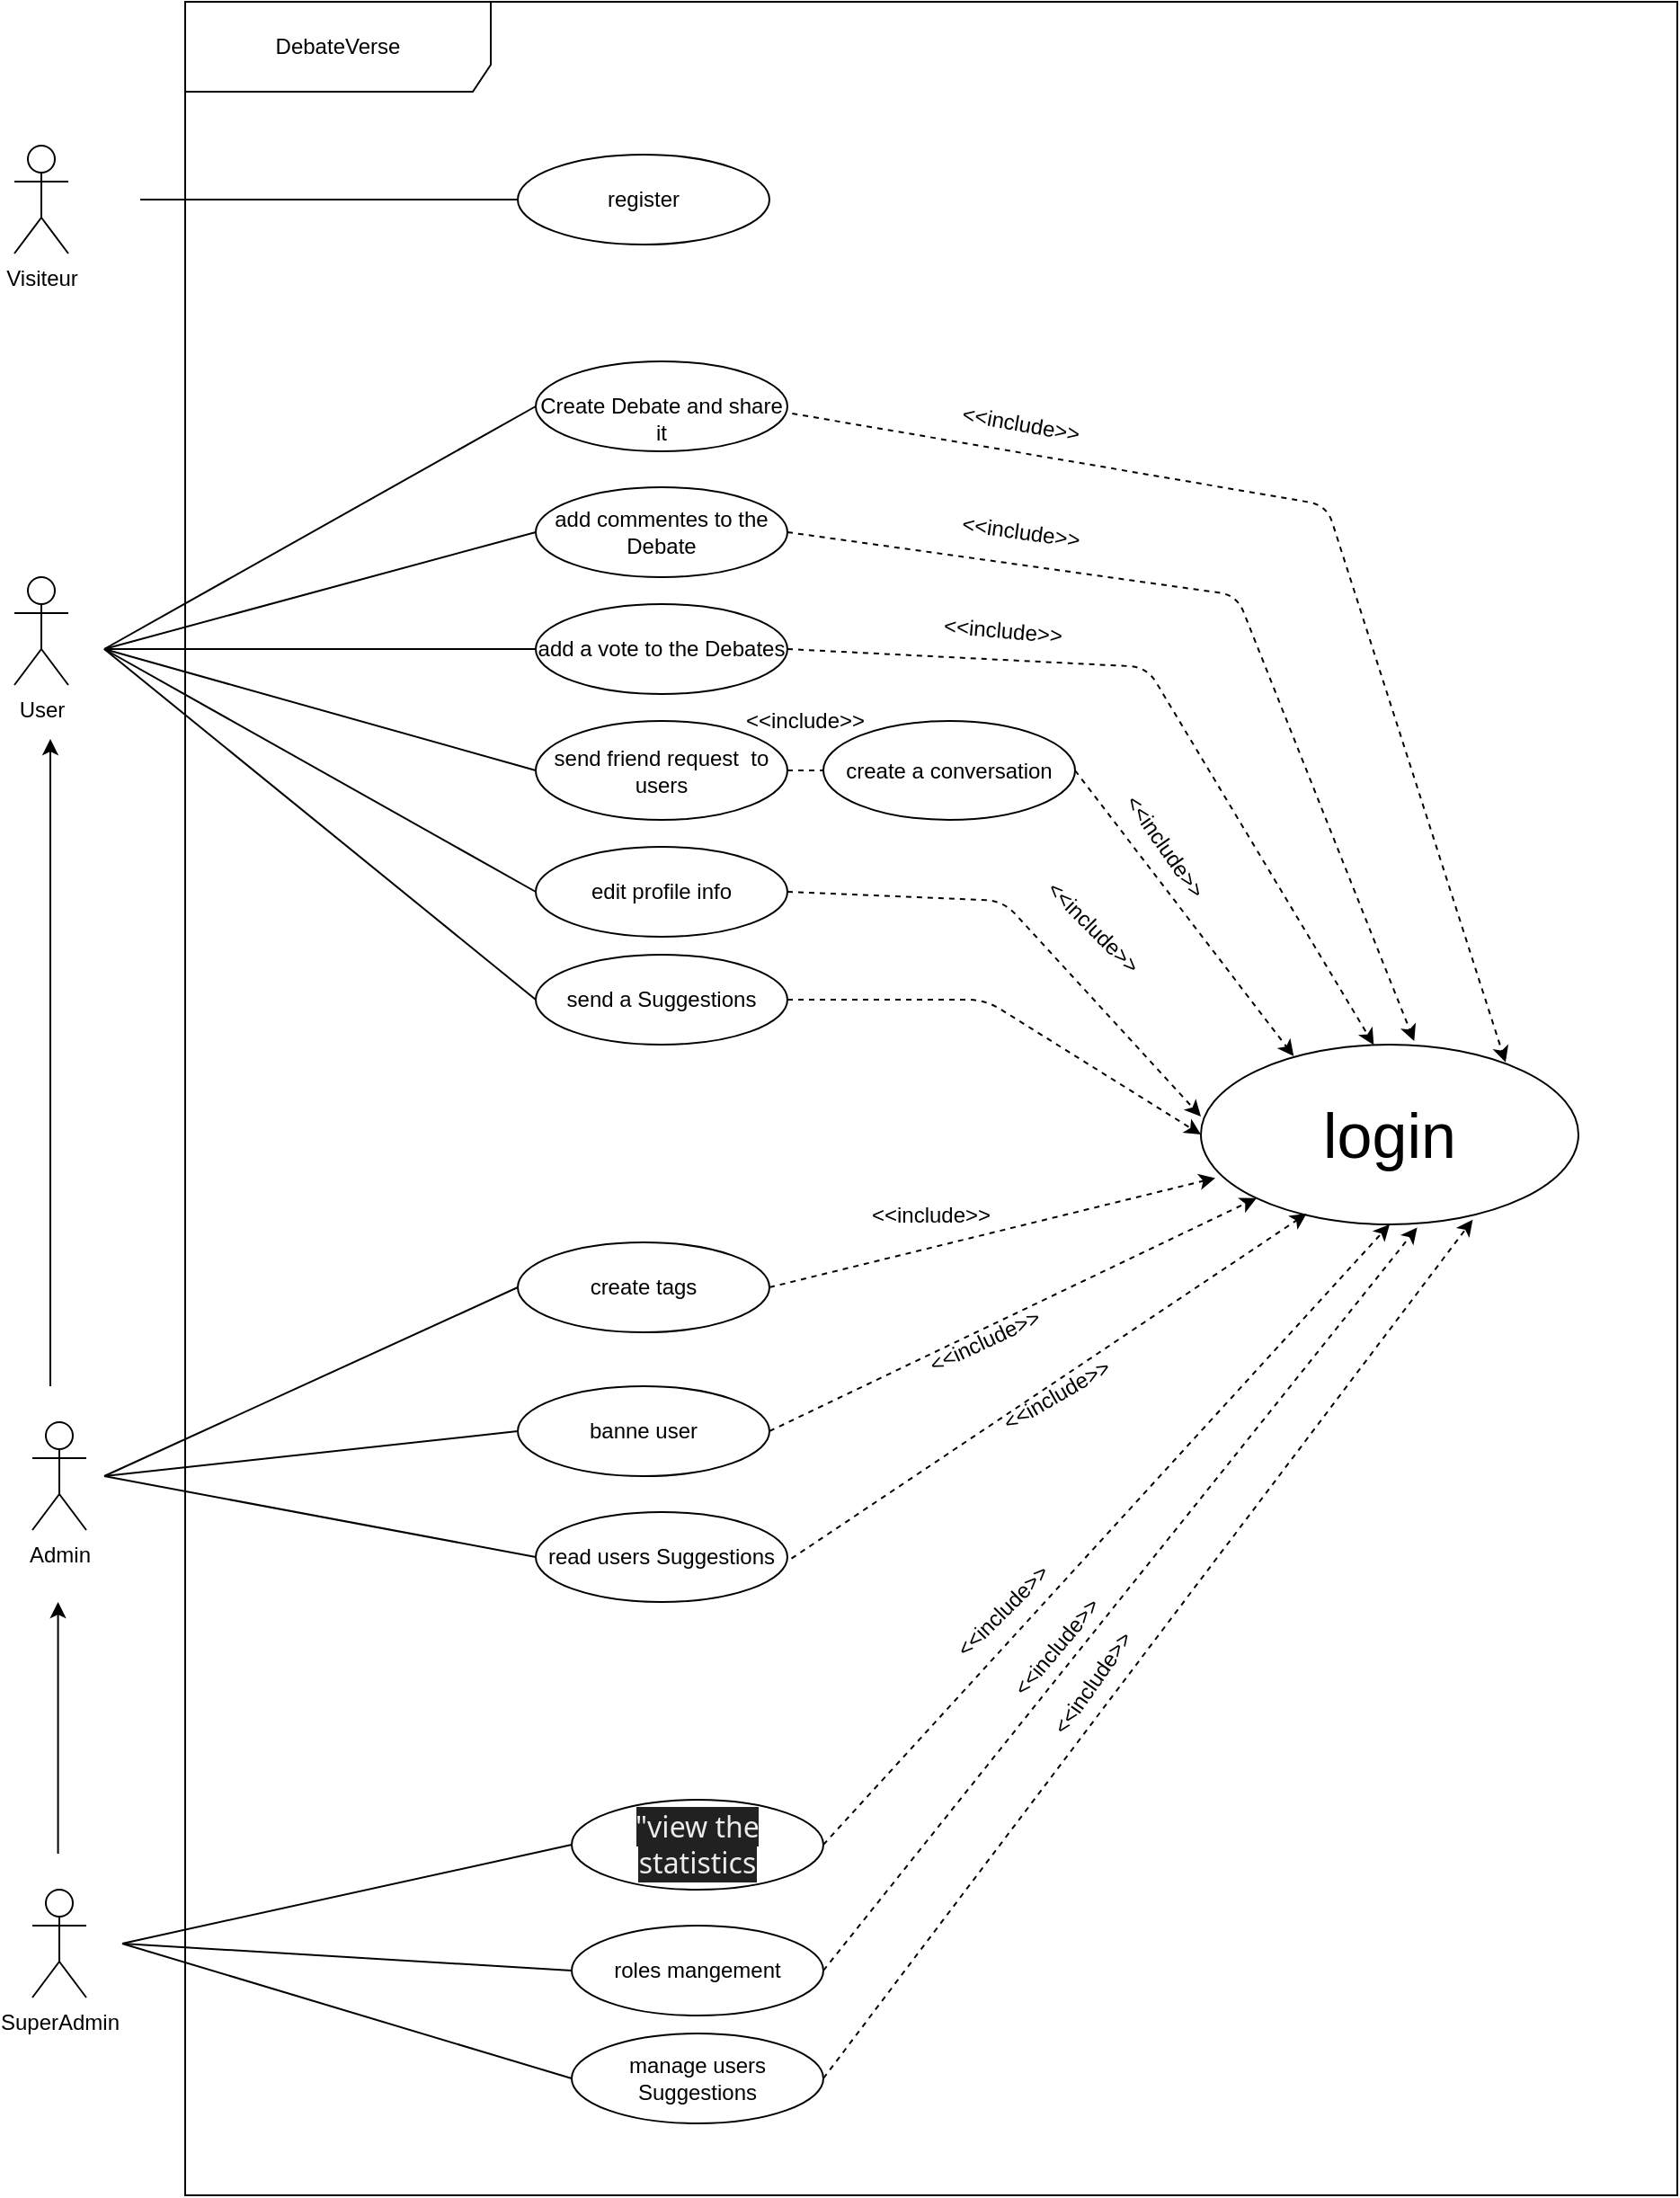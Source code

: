 <mxfile>
    <diagram id="1t8ivfm7KTQ6anX4z2tU" name="Page-1">
        <mxGraphModel dx="1283" dy="260" grid="1" gridSize="10" guides="1" tooltips="1" connect="1" arrows="1" fold="1" page="1" pageScale="1" pageWidth="850" pageHeight="1100" math="0" shadow="0">
            <root>
                <mxCell id="0"/>
                <mxCell id="1" parent="0"/>
                <mxCell id="70" value="" style="endArrow=classic;html=1;fontSize=12;exitX=1;exitY=0.5;exitDx=0;exitDy=0;dashed=1;" parent="1" source="33" target="8" edge="1">
                    <mxGeometry width="50" height="50" relative="1" as="geometry">
                        <mxPoint x="300" y="760" as="sourcePoint"/>
                        <mxPoint x="350" y="710" as="targetPoint"/>
                    </mxGeometry>
                </mxCell>
                <mxCell id="3" value="User" style="shape=umlActor;verticalLabelPosition=bottom;verticalAlign=top;html=1;" parent="1" vertex="1">
                    <mxGeometry x="-150" y="330" width="30" height="60" as="geometry"/>
                </mxCell>
                <mxCell id="4" value="&lt;br&gt;Create Debate and share it" style="ellipse;whiteSpace=wrap;html=1;" parent="1" vertex="1">
                    <mxGeometry x="140" y="210" width="140" height="50" as="geometry"/>
                </mxCell>
                <mxCell id="5" value="add commentes to the Debate" style="ellipse;whiteSpace=wrap;html=1;" parent="1" vertex="1">
                    <mxGeometry x="140" y="280" width="140" height="50" as="geometry"/>
                </mxCell>
                <mxCell id="6" value="add a vote to the Debates" style="ellipse;whiteSpace=wrap;html=1;" parent="1" vertex="1">
                    <mxGeometry x="140" y="345" width="140" height="50" as="geometry"/>
                </mxCell>
                <mxCell id="8" value="&lt;font style=&quot;font-size: 35px;&quot;&gt;login&lt;/font&gt;" style="ellipse;whiteSpace=wrap;html=1;" parent="1" vertex="1">
                    <mxGeometry x="510" y="590" width="210" height="100" as="geometry"/>
                </mxCell>
                <mxCell id="9" value="" style="endArrow=none;html=1;fontSize=22;exitX=0;exitY=0.5;exitDx=0;exitDy=0;" parent="1" source="4" edge="1">
                    <mxGeometry width="50" height="50" relative="1" as="geometry">
                        <mxPoint x="260" y="310" as="sourcePoint"/>
                        <mxPoint x="-100" y="370" as="targetPoint"/>
                    </mxGeometry>
                </mxCell>
                <mxCell id="10" value="" style="endArrow=none;html=1;fontSize=22;exitX=0;exitY=0.5;exitDx=0;exitDy=0;" parent="1" source="5" edge="1">
                    <mxGeometry width="50" height="50" relative="1" as="geometry">
                        <mxPoint x="260" y="310" as="sourcePoint"/>
                        <mxPoint x="-100" y="370" as="targetPoint"/>
                    </mxGeometry>
                </mxCell>
                <mxCell id="11" value="" style="endArrow=none;html=1;fontSize=22;exitX=0;exitY=0.5;exitDx=0;exitDy=0;" parent="1" source="6" edge="1">
                    <mxGeometry width="50" height="50" relative="1" as="geometry">
                        <mxPoint x="190" y="300" as="sourcePoint"/>
                        <mxPoint x="-100" y="370" as="targetPoint"/>
                    </mxGeometry>
                </mxCell>
                <mxCell id="20" value="" style="endArrow=none;html=1;fontSize=22;exitX=0;exitY=0.5;exitDx=0;exitDy=0;" parent="1" source="32" edge="1">
                    <mxGeometry width="50" height="50" relative="1" as="geometry">
                        <mxPoint x="140.0" y="795" as="sourcePoint"/>
                        <mxPoint x="-100" y="830" as="targetPoint"/>
                    </mxGeometry>
                </mxCell>
                <mxCell id="21" value="" style="endArrow=none;html=1;fontSize=22;exitX=0;exitY=0.5;exitDx=0;exitDy=0;" parent="1" source="33" edge="1">
                    <mxGeometry width="50" height="50" relative="1" as="geometry">
                        <mxPoint x="130" y="890" as="sourcePoint"/>
                        <mxPoint x="-100" y="830" as="targetPoint"/>
                    </mxGeometry>
                </mxCell>
                <mxCell id="23" value="" style="endArrow=classic;html=1;fontSize=22;" parent="1" edge="1">
                    <mxGeometry width="50" height="50" relative="1" as="geometry">
                        <mxPoint x="-130" y="780" as="sourcePoint"/>
                        <mxPoint x="-130" y="420" as="targetPoint"/>
                    </mxGeometry>
                </mxCell>
                <mxCell id="24" value="Admin" style="shape=umlActor;verticalLabelPosition=bottom;verticalAlign=top;html=1;" parent="1" vertex="1">
                    <mxGeometry x="-140" y="800" width="30" height="60" as="geometry"/>
                </mxCell>
                <mxCell id="27" value="send friend request&amp;nbsp; to users" style="ellipse;whiteSpace=wrap;html=1;fontSize=12;" parent="1" vertex="1">
                    <mxGeometry x="140" y="410" width="140" height="55" as="geometry"/>
                </mxCell>
                <mxCell id="28" value="" style="endArrow=none;html=1;fontSize=12;exitX=0;exitY=0.5;exitDx=0;exitDy=0;" parent="1" source="27" edge="1">
                    <mxGeometry width="50" height="50" relative="1" as="geometry">
                        <mxPoint x="370" y="520" as="sourcePoint"/>
                        <mxPoint x="-100" y="370" as="targetPoint"/>
                    </mxGeometry>
                </mxCell>
                <mxCell id="32" value="create tags" style="ellipse;whiteSpace=wrap;html=1;fontSize=12;" parent="1" vertex="1">
                    <mxGeometry x="130" y="700" width="140" height="50" as="geometry"/>
                </mxCell>
                <mxCell id="33" value="banne user" style="ellipse;whiteSpace=wrap;html=1;fontSize=12;" parent="1" vertex="1">
                    <mxGeometry x="130" y="780" width="140" height="50" as="geometry"/>
                </mxCell>
                <mxCell id="34" value="edit profile info" style="ellipse;whiteSpace=wrap;html=1;fontSize=12;" parent="1" vertex="1">
                    <mxGeometry x="140" y="480" width="140" height="50" as="geometry"/>
                </mxCell>
                <mxCell id="35" value="" style="endArrow=none;html=1;fontSize=12;entryX=0;entryY=0.5;entryDx=0;entryDy=0;" parent="1" target="34" edge="1">
                    <mxGeometry width="50" height="50" relative="1" as="geometry">
                        <mxPoint x="-100" y="370" as="sourcePoint"/>
                        <mxPoint x="190" y="380" as="targetPoint"/>
                    </mxGeometry>
                </mxCell>
                <mxCell id="36" value="" style="endArrow=none;html=1;fontSize=12;exitX=0;exitY=0.5;exitDx=0;exitDy=0;" parent="1" source="29" edge="1">
                    <mxGeometry width="50" height="50" relative="1" as="geometry">
                        <mxPoint x="140" y="870" as="sourcePoint"/>
                        <mxPoint x="-100" y="830" as="targetPoint"/>
                    </mxGeometry>
                </mxCell>
                <mxCell id="66" value="" style="endArrow=classic;html=1;fontSize=12;entryX=0.038;entryY=0.742;entryDx=0;entryDy=0;entryPerimeter=0;exitX=1;exitY=0.5;exitDx=0;exitDy=0;dashed=1;" parent="1" source="32" target="8" edge="1">
                    <mxGeometry width="50" height="50" relative="1" as="geometry">
                        <mxPoint x="300" y="760" as="sourcePoint"/>
                        <mxPoint x="350" y="710" as="targetPoint"/>
                    </mxGeometry>
                </mxCell>
                <mxCell id="29" value="read users Suggestions" style="ellipse;whiteSpace=wrap;html=1;fontSize=12;" parent="1" vertex="1">
                    <mxGeometry x="140" y="850" width="140" height="50" as="geometry"/>
                </mxCell>
                <mxCell id="73" value="" style="endArrow=classic;html=1;dashed=1;fontSize=12;exitX=1.016;exitY=0.517;exitDx=0;exitDy=0;exitPerimeter=0;entryX=0.28;entryY=0.94;entryDx=0;entryDy=0;entryPerimeter=0;" parent="1" source="29" target="8" edge="1">
                    <mxGeometry width="50" height="50" relative="1" as="geometry">
                        <mxPoint x="310" y="1010" as="sourcePoint"/>
                        <mxPoint x="360" y="960" as="targetPoint"/>
                    </mxGeometry>
                </mxCell>
                <mxCell id="74" value="" style="endArrow=classic;html=1;dashed=1;fontSize=12;exitX=1;exitY=0.5;exitDx=0;exitDy=0;entryX=0;entryY=0.4;entryDx=0;entryDy=0;entryPerimeter=0;" parent="1" source="34" target="8" edge="1">
                    <mxGeometry width="50" height="50" relative="1" as="geometry">
                        <mxPoint x="370" y="500" as="sourcePoint"/>
                        <mxPoint x="420" y="450" as="targetPoint"/>
                        <Array as="points">
                            <mxPoint x="400" y="510"/>
                        </Array>
                    </mxGeometry>
                </mxCell>
                <mxCell id="77" value="" style="endArrow=classic;html=1;dashed=1;fontSize=12;exitX=1;exitY=0.5;exitDx=0;exitDy=0;entryX=0.458;entryY=0.002;entryDx=0;entryDy=0;entryPerimeter=0;" parent="1" source="6" target="8" edge="1">
                    <mxGeometry width="50" height="50" relative="1" as="geometry">
                        <mxPoint x="370" y="500" as="sourcePoint"/>
                        <mxPoint x="420" y="450" as="targetPoint"/>
                        <Array as="points">
                            <mxPoint x="480" y="380"/>
                        </Array>
                    </mxGeometry>
                </mxCell>
                <mxCell id="78" value="" style="endArrow=classic;html=1;dashed=1;fontSize=12;exitX=1;exitY=0.5;exitDx=0;exitDy=0;entryX=0.565;entryY=-0.02;entryDx=0;entryDy=0;entryPerimeter=0;" parent="1" source="5" target="8" edge="1">
                    <mxGeometry width="50" height="50" relative="1" as="geometry">
                        <mxPoint x="370" y="500" as="sourcePoint"/>
                        <mxPoint x="420" y="450" as="targetPoint"/>
                        <Array as="points">
                            <mxPoint x="530" y="340"/>
                        </Array>
                    </mxGeometry>
                </mxCell>
                <mxCell id="79" value="" style="endArrow=classic;html=1;dashed=1;fontSize=12;exitX=1.019;exitY=0.58;exitDx=0;exitDy=0;exitPerimeter=0;entryX=0.807;entryY=0.099;entryDx=0;entryDy=0;entryPerimeter=0;" parent="1" source="4" target="8" edge="1">
                    <mxGeometry width="50" height="50" relative="1" as="geometry">
                        <mxPoint x="370" y="500" as="sourcePoint"/>
                        <mxPoint x="420" y="450" as="targetPoint"/>
                        <Array as="points">
                            <mxPoint x="580" y="290"/>
                        </Array>
                    </mxGeometry>
                </mxCell>
                <mxCell id="82" value="&amp;lt;&amp;lt;include&amp;gt;&amp;gt;" style="text;strokeColor=none;align=center;fillColor=none;html=1;verticalAlign=middle;whiteSpace=wrap;rounded=0;fontSize=12;rotation=10;" parent="1" vertex="1">
                    <mxGeometry x="380" y="230" width="60" height="30" as="geometry"/>
                </mxCell>
                <mxCell id="83" value="&amp;lt;&amp;lt;include&amp;gt;&amp;gt;" style="text;strokeColor=none;align=center;fillColor=none;html=1;verticalAlign=middle;whiteSpace=wrap;rounded=0;fontSize=12;rotation=8;" parent="1" vertex="1">
                    <mxGeometry x="380" y="290" width="60" height="30" as="geometry"/>
                </mxCell>
                <mxCell id="84" value="&amp;lt;&amp;lt;include&amp;gt;&amp;gt;" style="text;strokeColor=none;align=center;fillColor=none;html=1;verticalAlign=middle;whiteSpace=wrap;rounded=0;fontSize=12;rotation=5;" parent="1" vertex="1">
                    <mxGeometry x="370" y="345" width="60" height="30" as="geometry"/>
                </mxCell>
                <mxCell id="86" value="&amp;lt;&amp;lt;include&amp;gt;&amp;gt;" style="text;strokeColor=none;align=center;fillColor=none;html=1;verticalAlign=middle;whiteSpace=wrap;rounded=0;fontSize=12;rotation=55;" parent="1" vertex="1">
                    <mxGeometry x="460" y="465" width="60" height="30" as="geometry"/>
                </mxCell>
                <mxCell id="88" value="&amp;lt;&amp;lt;include&amp;gt;&amp;gt;" style="text;strokeColor=none;align=center;fillColor=none;html=1;verticalAlign=middle;whiteSpace=wrap;rounded=0;fontSize=12;rotation=45;" parent="1" vertex="1">
                    <mxGeometry x="420" y="510" width="60" height="30" as="geometry"/>
                </mxCell>
                <mxCell id="90" value="&amp;lt;&amp;lt;include&amp;gt;&amp;gt;" style="text;strokeColor=none;align=center;fillColor=none;html=1;verticalAlign=middle;whiteSpace=wrap;rounded=0;fontSize=12;rotation=0;" parent="1" vertex="1">
                    <mxGeometry x="330" y="670" width="60" height="30" as="geometry"/>
                </mxCell>
                <mxCell id="91" value="&amp;lt;&amp;lt;include&amp;gt;&amp;gt;" style="text;strokeColor=none;align=center;fillColor=none;html=1;verticalAlign=middle;whiteSpace=wrap;rounded=0;fontSize=12;rotation=-25;" parent="1" vertex="1">
                    <mxGeometry x="360" y="740" width="60" height="30" as="geometry"/>
                </mxCell>
                <mxCell id="92" value="&amp;lt;&amp;lt;include&amp;gt;&amp;gt;" style="text;strokeColor=none;align=center;fillColor=none;html=1;verticalAlign=middle;whiteSpace=wrap;rounded=0;fontSize=12;rotation=-30;" parent="1" vertex="1">
                    <mxGeometry x="400" y="770" width="60" height="30" as="geometry"/>
                </mxCell>
                <mxCell id="93" value="" style="endArrow=classic;html=1;exitX=1;exitY=0.5;exitDx=0;exitDy=0;entryX=0.246;entryY=0.065;entryDx=0;entryDy=0;entryPerimeter=0;dashed=1;startArrow=none;" parent="1" source="94" target="8" edge="1">
                    <mxGeometry width="50" height="50" relative="1" as="geometry">
                        <mxPoint x="310" y="440" as="sourcePoint"/>
                        <mxPoint x="360" y="390" as="targetPoint"/>
                        <Array as="points">
                            <mxPoint x="440" y="438"/>
                        </Array>
                    </mxGeometry>
                </mxCell>
                <mxCell id="95" value="" style="endArrow=none;html=1;exitX=1;exitY=0.5;exitDx=0;exitDy=0;entryX=0;entryY=0.5;entryDx=0;entryDy=0;dashed=1;" parent="1" source="27" target="94" edge="1">
                    <mxGeometry width="50" height="50" relative="1" as="geometry">
                        <mxPoint x="280" y="437.5" as="sourcePoint"/>
                        <mxPoint x="561.66" y="596.5" as="targetPoint"/>
                        <Array as="points"/>
                    </mxGeometry>
                </mxCell>
                <mxCell id="94" value="create a conversation" style="ellipse;whiteSpace=wrap;html=1;fontSize=12;" parent="1" vertex="1">
                    <mxGeometry x="300" y="410" width="140" height="55" as="geometry"/>
                </mxCell>
                <mxCell id="96" value="&amp;lt;&amp;lt;include&amp;gt;&amp;gt;" style="text;strokeColor=none;align=center;fillColor=none;html=1;verticalAlign=middle;whiteSpace=wrap;rounded=0;fontSize=12;rotation=0;" parent="1" vertex="1">
                    <mxGeometry x="260" y="395" width="60" height="30" as="geometry"/>
                </mxCell>
                <mxCell id="97" value="DebateVerse" style="shape=umlFrame;whiteSpace=wrap;html=1;width=170;height=50;" vertex="1" parent="1">
                    <mxGeometry x="-55" y="10" width="830" height="1220" as="geometry"/>
                </mxCell>
                <mxCell id="98" value="send a Suggestions" style="ellipse;whiteSpace=wrap;html=1;fontSize=12;" vertex="1" parent="1">
                    <mxGeometry x="140" y="540" width="140" height="50" as="geometry"/>
                </mxCell>
                <mxCell id="99" value="" style="endArrow=classic;html=1;dashed=1;fontSize=12;exitX=1;exitY=0.5;exitDx=0;exitDy=0;entryX=0;entryY=0.5;entryDx=0;entryDy=0;" edge="1" parent="1" source="98" target="8">
                    <mxGeometry width="50" height="50" relative="1" as="geometry">
                        <mxPoint x="290" y="515.0" as="sourcePoint"/>
                        <mxPoint x="520" y="640.0" as="targetPoint"/>
                        <Array as="points">
                            <mxPoint x="390" y="565"/>
                        </Array>
                    </mxGeometry>
                </mxCell>
                <mxCell id="100" value="" style="endArrow=none;html=1;fontSize=12;entryX=0;entryY=0.5;entryDx=0;entryDy=0;" edge="1" parent="1" target="98">
                    <mxGeometry width="50" height="50" relative="1" as="geometry">
                        <mxPoint x="-100" y="370" as="sourcePoint"/>
                        <mxPoint x="150" y="515.0" as="targetPoint"/>
                    </mxGeometry>
                </mxCell>
                <mxCell id="101" value="SuperAdmin" style="shape=umlActor;verticalLabelPosition=bottom;verticalAlign=top;html=1;" vertex="1" parent="1">
                    <mxGeometry x="-140" y="1060" width="30" height="60" as="geometry"/>
                </mxCell>
                <mxCell id="102" value="" style="endArrow=classic;html=1;fontSize=22;" edge="1" parent="1">
                    <mxGeometry width="50" height="50" relative="1" as="geometry">
                        <mxPoint x="-125.71" y="1040" as="sourcePoint"/>
                        <mxPoint x="-125.71" y="900" as="targetPoint"/>
                    </mxGeometry>
                </mxCell>
                <mxCell id="103" value="" style="endArrow=none;html=1;fontSize=12;exitX=0;exitY=0.5;exitDx=0;exitDy=0;" edge="1" parent="1" source="104">
                    <mxGeometry width="50" height="50" relative="1" as="geometry">
                        <mxPoint x="160" y="1070" as="sourcePoint"/>
                        <mxPoint x="-90" y="1090" as="targetPoint"/>
                    </mxGeometry>
                </mxCell>
                <mxCell id="104" value="&lt;span style=&quot;color: rgb(236, 236, 236); font-family: Söhne, ui-sans-serif, system-ui, -apple-system, &amp;quot;Segoe UI&amp;quot;, Roboto, Ubuntu, Cantarell, &amp;quot;Noto Sans&amp;quot;, sans-serif, &amp;quot;Helvetica Neue&amp;quot;, Arial, &amp;quot;Apple Color Emoji&amp;quot;, &amp;quot;Segoe UI Emoji&amp;quot;, &amp;quot;Segoe UI Symbol&amp;quot;, &amp;quot;Noto Color Emoji&amp;quot;; font-size: 16px; text-align: start; background-color: rgb(33, 33, 33);&quot;&gt;&quot;view the statistics&lt;/span&gt;" style="ellipse;whiteSpace=wrap;html=1;fontSize=12;" vertex="1" parent="1">
                    <mxGeometry x="160" y="1010" width="140" height="50" as="geometry"/>
                </mxCell>
                <mxCell id="105" value="" style="endArrow=classic;html=1;dashed=1;fontSize=12;exitX=1;exitY=0.5;exitDx=0;exitDy=0;entryX=0.5;entryY=1;entryDx=0;entryDy=0;" edge="1" parent="1" source="104" target="8">
                    <mxGeometry width="50" height="50" relative="1" as="geometry">
                        <mxPoint x="310.0" y="1051.85" as="sourcePoint"/>
                        <mxPoint x="596.56" y="860" as="targetPoint"/>
                    </mxGeometry>
                </mxCell>
                <mxCell id="106" value="&amp;lt;&amp;lt;include&amp;gt;&amp;gt;" style="text;strokeColor=none;align=center;fillColor=none;html=1;verticalAlign=middle;whiteSpace=wrap;rounded=0;fontSize=12;rotation=-45;" vertex="1" parent="1">
                    <mxGeometry x="370" y="890" width="60" height="30" as="geometry"/>
                </mxCell>
                <mxCell id="107" value="roles mangement" style="ellipse;whiteSpace=wrap;html=1;fontSize=12;" vertex="1" parent="1">
                    <mxGeometry x="160" y="1080" width="140" height="50" as="geometry"/>
                </mxCell>
                <mxCell id="108" value="" style="endArrow=none;html=1;fontSize=12;exitX=0;exitY=0.5;exitDx=0;exitDy=0;" edge="1" parent="1" source="107">
                    <mxGeometry width="50" height="50" relative="1" as="geometry">
                        <mxPoint x="170" y="1045" as="sourcePoint"/>
                        <mxPoint x="-90" y="1090" as="targetPoint"/>
                    </mxGeometry>
                </mxCell>
                <mxCell id="109" value="" style="endArrow=classic;html=1;dashed=1;fontSize=12;exitX=1;exitY=0.5;exitDx=0;exitDy=0;entryX=0.573;entryY=1.017;entryDx=0;entryDy=0;entryPerimeter=0;" edge="1" parent="1" source="107" target="8">
                    <mxGeometry width="50" height="50" relative="1" as="geometry">
                        <mxPoint x="310" y="1045" as="sourcePoint"/>
                        <mxPoint x="625" y="700" as="targetPoint"/>
                    </mxGeometry>
                </mxCell>
                <mxCell id="110" value="&amp;lt;&amp;lt;include&amp;gt;&amp;gt;" style="text;strokeColor=none;align=center;fillColor=none;html=1;verticalAlign=middle;whiteSpace=wrap;rounded=0;fontSize=12;rotation=-50;" vertex="1" parent="1">
                    <mxGeometry x="400" y="910" width="60" height="30" as="geometry"/>
                </mxCell>
                <mxCell id="111" value="manage users Suggestions" style="ellipse;whiteSpace=wrap;html=1;fontSize=12;" vertex="1" parent="1">
                    <mxGeometry x="160" y="1140" width="140" height="50" as="geometry"/>
                </mxCell>
                <mxCell id="113" value="" style="endArrow=none;html=1;fontSize=12;exitX=0;exitY=0.5;exitDx=0;exitDy=0;" edge="1" parent="1" source="111">
                    <mxGeometry width="50" height="50" relative="1" as="geometry">
                        <mxPoint x="170.0" y="1115" as="sourcePoint"/>
                        <mxPoint x="-90" y="1090" as="targetPoint"/>
                    </mxGeometry>
                </mxCell>
                <mxCell id="114" value="" style="endArrow=classic;html=1;dashed=1;fontSize=12;exitX=1;exitY=0.5;exitDx=0;exitDy=0;entryX=0.72;entryY=0.974;entryDx=0;entryDy=0;entryPerimeter=0;" edge="1" parent="1" source="111" target="8">
                    <mxGeometry width="50" height="50" relative="1" as="geometry">
                        <mxPoint x="310.0" y="1115" as="sourcePoint"/>
                        <mxPoint x="640.33" y="701.7" as="targetPoint"/>
                    </mxGeometry>
                </mxCell>
                <mxCell id="115" value="&amp;lt;&amp;lt;include&amp;gt;&amp;gt;" style="text;strokeColor=none;align=center;fillColor=none;html=1;verticalAlign=middle;whiteSpace=wrap;rounded=0;fontSize=12;rotation=-55;" vertex="1" parent="1">
                    <mxGeometry x="420" y="930" width="60" height="30" as="geometry"/>
                </mxCell>
                <mxCell id="116" value="Visiteur" style="shape=umlActor;verticalLabelPosition=bottom;verticalAlign=top;html=1;" vertex="1" parent="1">
                    <mxGeometry x="-150" y="90" width="30" height="60" as="geometry"/>
                </mxCell>
                <mxCell id="117" value="" style="endArrow=none;html=1;fontSize=22;exitX=0;exitY=0.5;exitDx=0;exitDy=0;" edge="1" parent="1" source="118">
                    <mxGeometry width="50" height="50" relative="1" as="geometry">
                        <mxPoint x="120" y="120" as="sourcePoint"/>
                        <mxPoint x="-80" y="120" as="targetPoint"/>
                    </mxGeometry>
                </mxCell>
                <mxCell id="118" value="register" style="ellipse;whiteSpace=wrap;html=1;" vertex="1" parent="1">
                    <mxGeometry x="130" y="95" width="140" height="50" as="geometry"/>
                </mxCell>
            </root>
        </mxGraphModel>
    </diagram>
</mxfile>
